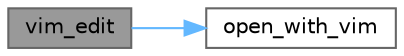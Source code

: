digraph "vim_edit"
{
 // LATEX_PDF_SIZE
  bgcolor="transparent";
  edge [fontname=Helvetica,fontsize=10,labelfontname=Helvetica,labelfontsize=10];
  node [fontname=Helvetica,fontsize=10,shape=box,height=0.2,width=0.4];
  rankdir="LR";
  Node1 [id="Node000001",label="vim_edit",height=0.2,width=0.4,color="gray40", fillcolor="grey60", style="filled", fontcolor="black",tooltip="Edit content in Vim and return modified version."];
  Node1 -> Node2 [id="edge1_Node000001_Node000002",color="steelblue1",style="solid",tooltip=" "];
  Node2 [id="Node000002",label="open_with_vim",height=0.2,width=0.4,color="grey40", fillcolor="white", style="filled",URL="$group__utils.html#ga80ebe125a7f0254b3617d379252ef7a5",tooltip="Open file in Vim editor with platform-specific handling."];
}
